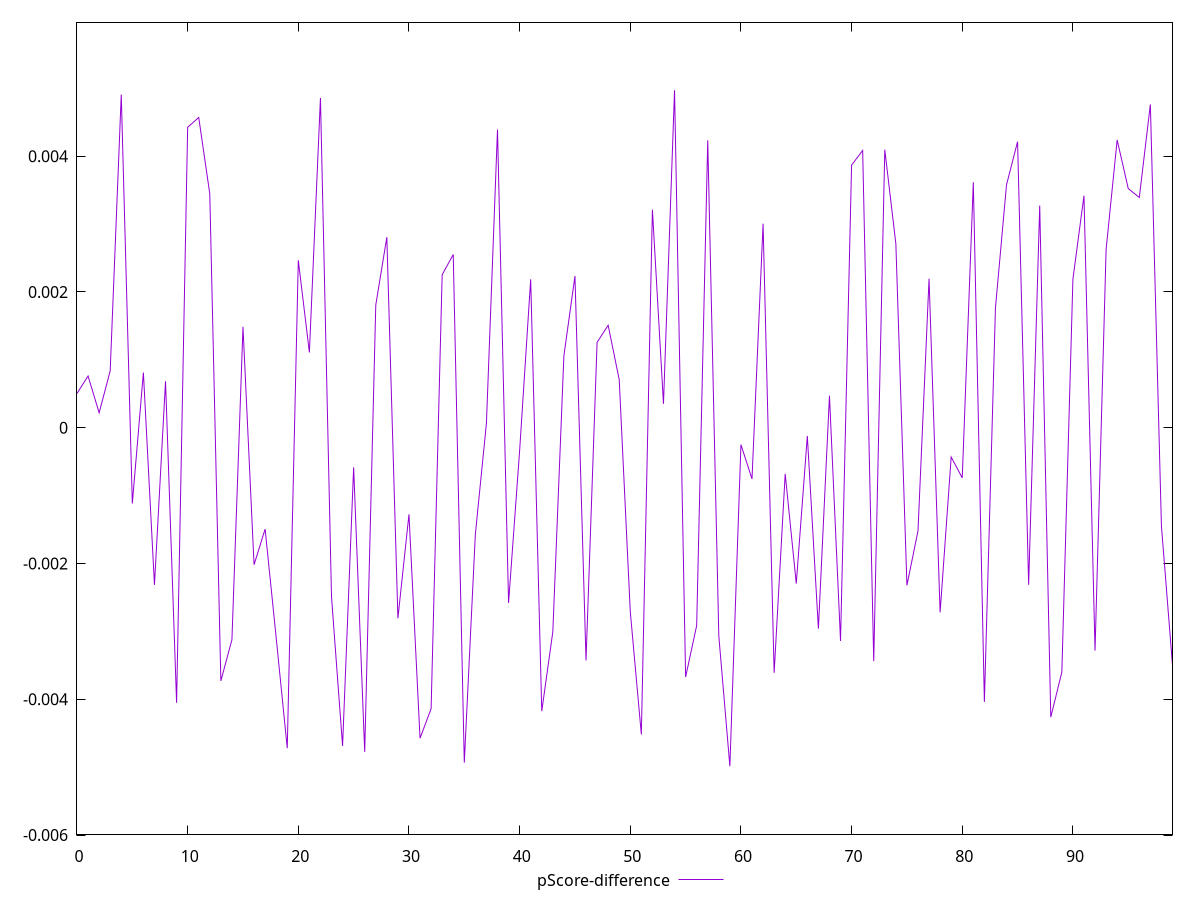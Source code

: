 reset

$pScoreDifference <<EOF
0 0.0005054877689986137
1 0.0007619140990335893
2 0.00021993670199116355
3 0.0008370943469392378
4 0.004908365547103999
5 -0.001115820479649643
6 0.0008123952345421848
7 -0.0023149802395071584
8 0.0006838654504027764
9 -0.0040517646690062525
10 0.004426072457974772
11 0.0045704778128934365
12 0.0034448243488537367
13 -0.0037288318390975572
14 -0.0031227946901353776
15 0.0014862662444543595
16 -0.0020181159708352325
17 -0.001492894687093238
18 -0.0030921708926994196
19 -0.004719907653996658
20 0.0024667589678778468
21 0.0011091576341525355
22 0.004857997210568621
23 -0.0024934302409502784
24 -0.00468734655516978
25 -0.0005830714626143818
26 -0.004774848102096163
27 0.0018064222611627878
28 0.002806670580657089
29 -0.002806874878563903
30 -0.0012754497882909721
31 -0.004573658087878296
32 -0.004138656692160458
33 0.002254116896134195
34 0.0025513957152758504
35 -0.004933294785686437
36 -0.001568543658843402
37 0.00006634404911876057
38 0.004391463591433276
39 -0.0025805342554861
40 -0.00033862457121081047
41 0.0021869898337630866
42 -0.0041741224765826646
43 -0.003005862144784599
44 0.0010587308398330997
45 0.0022346043360911283
46 -0.003427546158232486
47 0.0012570068451980276
48 0.0015098469428427297
49 0.0007077998127995588
50 -0.0027105052793620077
51 -0.00451722260566334
52 0.003212010159467593
53 0.00035296030540743484
54 0.004972238519667882
55 -0.003672477204567981
56 -0.0029129631119795274
57 0.0042338004221826875
58 -0.0030666967705659243
59 -0.004986121248972353
60 -0.00024934046990682246
61 -0.0007538718580486492
62 0.0030056595118250207
63 -0.003609750576390902
64 -0.000679026039958508
65 -0.00229524445021978
66 -0.00012138790865801052
67 -0.002959115220102726
68 0.00047200777050038223
69 -0.003140594924550655
70 0.003868961935476478
71 0.004084046460799073
72 -0.0034386518852156933
73 0.0040958605864777065
74 0.0027100557705030948
75 -0.0023214518692803443
76 -0.001520117591457315
77 0.002195327807746006
78 -0.00271968672869638
79 -0.00043173035903032453
80 -0.0007381780354842604
81 0.003616190546148923
82 -0.004038400022970845
83 0.0017643549957238047
84 0.0035776063466471664
85 0.0042141589855136385
86 -0.002312892799528732
87 0.0032720149078719896
88 -0.0042631761388189915
89 -0.003600245644068134
90 0.0021880098836004613
91 0.003417876923708152
92 -0.003282258145164696
93 0.0026246601329600328
94 0.004239506511083513
95 0.0035233024040174366
96 0.003391762306322099
97 0.004762135169677606
98 -0.0014485116550697619
99 -0.0034978918704194895
EOF

set key outside below
set xrange [0:99]
set yrange [-0.005986121248972353:0.005972238519667882]
set trange [-0.005986121248972353:0.005972238519667882]
set terminal svg size 640, 500 enhanced background rgb 'white'
set output "report_00026_2021-02-22T21:38:55.199Z/speed-index/samples/pages+cached/pScore-difference/values.svg"

plot $pScoreDifference title "pScore-difference" with line

reset
